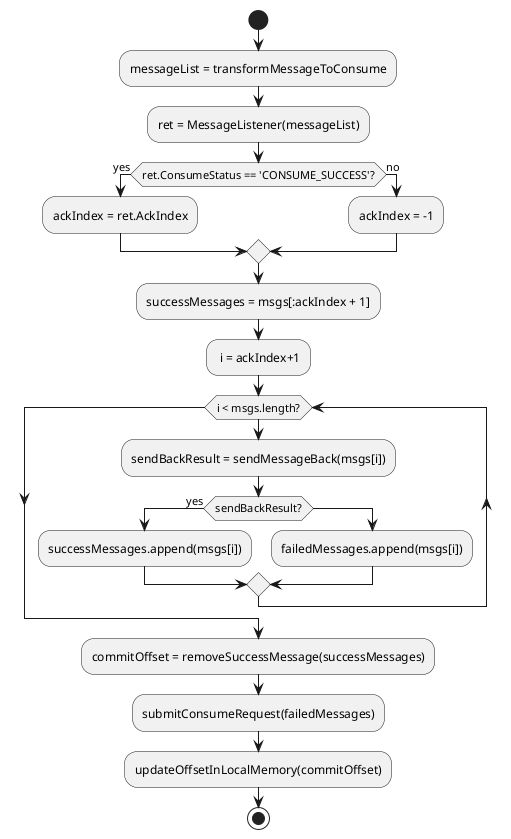 @startuml

start
:messageList = transformMessageToConsume;
:ret = MessageListener(messageList);
if (ret.ConsumeStatus == 'CONSUME_SUCCESS'?) then (yes)
  :ackIndex = ret.AckIndex;
else (no)
  :ackIndex = -1;
endif
:successMessages = msgs[:ackIndex + 1];
: i = ackIndex+1;
while (i < msgs.length?)
  :sendBackResult = sendMessageBack(msgs[i]);
  if(sendBackResult?) then (yes)
        :successMessages.append(msgs[i]);
  else
        :failedMessages.append(msgs[i]);
  endif
endwhile
:commitOffset = removeSuccessMessage(successMessages);
:submitConsumeRequest(failedMessages);
:updateOffsetInLocalMemory(commitOffset);
stop
@enduml

